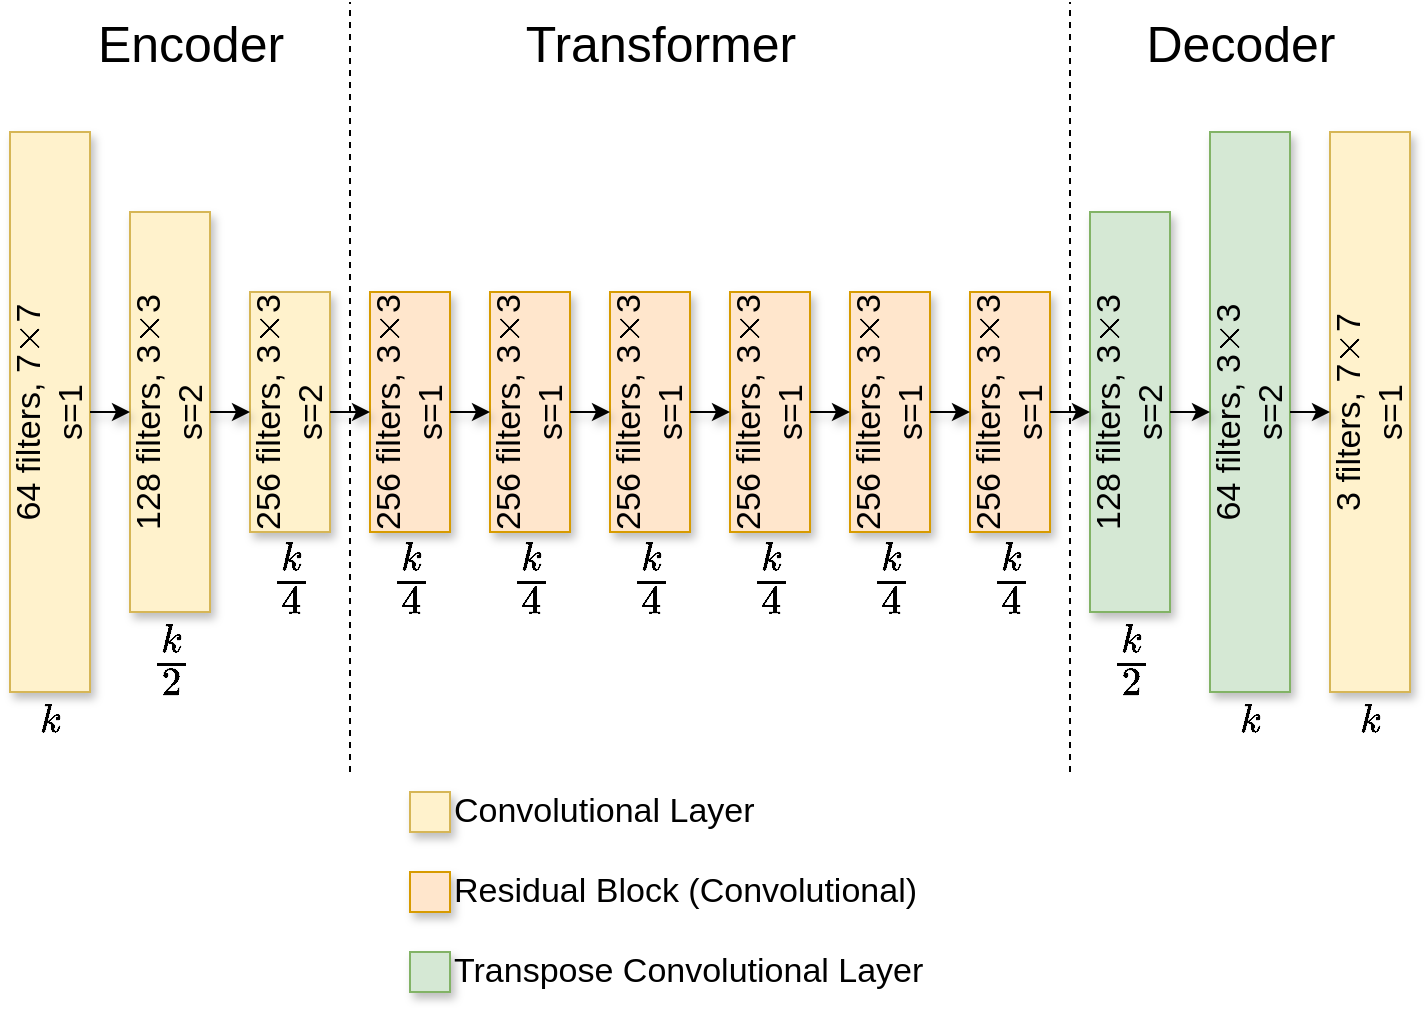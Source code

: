 <mxfile version="22.1.21" type="github">
  <diagram name="Page-1" id="YvsWlIr5kFeMnCdXH-4M">
    <mxGraphModel dx="2476" dy="855" grid="1" gridSize="10" guides="1" tooltips="1" connect="1" arrows="1" fold="1" page="1" pageScale="1" pageWidth="850" pageHeight="1100" math="1" shadow="0">
      <root>
        <mxCell id="0" />
        <mxCell id="1" parent="0" />
        <mxCell id="oD_eJIm5UnqlN1Q406x1-1" value="64 filters, 7\(\times\)7&lt;br style=&quot;font-size: 17px;&quot;&gt;s=1" style="rounded=0;whiteSpace=wrap;html=1;rotation=-90;fillColor=#fff2cc;strokeColor=#d6b656;shadow=1;fontSize=17;" parent="1" vertex="1">
          <mxGeometry x="-340" y="480" width="280" height="40" as="geometry" />
        </mxCell>
        <mxCell id="oD_eJIm5UnqlN1Q406x1-9" value="128 filters, 3\(\times\)3&lt;br style=&quot;font-size: 17px;&quot;&gt;s=2" style="rounded=0;whiteSpace=wrap;html=1;rotation=-90;fillColor=#fff2cc;strokeColor=#d6b656;shadow=1;fontSize=17;" parent="1" vertex="1">
          <mxGeometry x="-240" y="480" width="200" height="40" as="geometry" />
        </mxCell>
        <mxCell id="oD_eJIm5UnqlN1Q406x1-10" value="256 filters, 3\(\times\)3&lt;br style=&quot;font-size: 17px;&quot;&gt;s=2" style="rounded=0;whiteSpace=wrap;html=1;rotation=-90;fillColor=#fff2cc;strokeColor=#d6b656;shadow=1;fontSize=17;" parent="1" vertex="1">
          <mxGeometry x="-140" y="480" width="120" height="40" as="geometry" />
        </mxCell>
        <mxCell id="oD_eJIm5UnqlN1Q406x1-11" value="256 filters, 3\(\times\)3&lt;br style=&quot;font-size: 17px;&quot;&gt;s=1" style="rounded=0;whiteSpace=wrap;html=1;rotation=-90;fillColor=#ffe6cc;strokeColor=#d79b00;shadow=1;fontSize=17;" parent="1" vertex="1">
          <mxGeometry x="-80" y="480" width="120" height="40" as="geometry" />
        </mxCell>
        <mxCell id="oD_eJIm5UnqlN1Q406x1-12" value="256 filters, 3\(\times\)3&lt;br style=&quot;font-size: 17px;&quot;&gt;s=1" style="rounded=0;whiteSpace=wrap;html=1;rotation=-90;fillColor=#ffe6cc;strokeColor=#d79b00;shadow=1;fontSize=17;" parent="1" vertex="1">
          <mxGeometry x="-20" y="480" width="120" height="40" as="geometry" />
        </mxCell>
        <mxCell id="oD_eJIm5UnqlN1Q406x1-13" value="256 filters, 3\(\times\)3&lt;br style=&quot;font-size: 17px;&quot;&gt;s=1" style="rounded=0;whiteSpace=wrap;html=1;rotation=-90;fillColor=#ffe6cc;strokeColor=#d79b00;shadow=1;fontSize=17;" parent="1" vertex="1">
          <mxGeometry x="40" y="480" width="120" height="40" as="geometry" />
        </mxCell>
        <mxCell id="oD_eJIm5UnqlN1Q406x1-14" value="256 filters, 3\(\times\)3&lt;br style=&quot;font-size: 17px;&quot;&gt;s=1" style="rounded=0;whiteSpace=wrap;html=1;rotation=-90;fillColor=#ffe6cc;strokeColor=#d79b00;shadow=1;fontSize=17;" parent="1" vertex="1">
          <mxGeometry x="100" y="480" width="120" height="40" as="geometry" />
        </mxCell>
        <mxCell id="oD_eJIm5UnqlN1Q406x1-15" value="256 filters, 3\(\times\)3&lt;br style=&quot;font-size: 17px;&quot;&gt;s=1" style="rounded=0;whiteSpace=wrap;html=1;rotation=-90;fillColor=#ffe6cc;strokeColor=#d79b00;shadow=1;fontSize=17;" parent="1" vertex="1">
          <mxGeometry x="160" y="480" width="120" height="40" as="geometry" />
        </mxCell>
        <mxCell id="oD_eJIm5UnqlN1Q406x1-16" value="256 filters, 3\(\times\)3&lt;br style=&quot;font-size: 17px;&quot;&gt;s=1" style="rounded=0;whiteSpace=wrap;html=1;rotation=-90;fillColor=#ffe6cc;strokeColor=#d79b00;shadow=1;fontSize=17;" parent="1" vertex="1">
          <mxGeometry x="220" y="480" width="120" height="40" as="geometry" />
        </mxCell>
        <mxCell id="oD_eJIm5UnqlN1Q406x1-17" value="128 filters, 3\(\times\)3&lt;br style=&quot;font-size: 17px;&quot;&gt;s=2" style="rounded=0;whiteSpace=wrap;html=1;rotation=-90;fillColor=#d5e8d4;strokeColor=#82b366;shadow=1;fontSize=17;" parent="1" vertex="1">
          <mxGeometry x="240" y="480" width="200" height="40" as="geometry" />
        </mxCell>
        <mxCell id="oD_eJIm5UnqlN1Q406x1-19" value="64 filters, 3\(\times\)3&lt;br style=&quot;font-size: 17px;&quot;&gt;s=2" style="rounded=0;whiteSpace=wrap;html=1;rotation=-90;fillColor=#d5e8d4;strokeColor=#82b366;shadow=1;fontSize=17;" parent="1" vertex="1">
          <mxGeometry x="260" y="480" width="280" height="40" as="geometry" />
        </mxCell>
        <mxCell id="oD_eJIm5UnqlN1Q406x1-20" value="3 filters, 7\(\times\)7&lt;br style=&quot;font-size: 17px;&quot;&gt;s=1" style="rounded=0;whiteSpace=wrap;html=1;rotation=-90;fillColor=#fff2cc;strokeColor=#d6b656;shadow=1;fontSize=17;" parent="1" vertex="1">
          <mxGeometry x="320" y="480" width="280" height="40" as="geometry" />
        </mxCell>
        <mxCell id="oD_eJIm5UnqlN1Q406x1-21" value="`k`" style="text;html=1;align=center;verticalAlign=middle;resizable=0;points=[];autosize=1;strokeColor=none;fillColor=none;shadow=1;fontSize=17;" parent="1" vertex="1">
          <mxGeometry x="-220" y="640" width="40" height="30" as="geometry" />
        </mxCell>
        <mxCell id="oD_eJIm5UnqlN1Q406x1-22" value="\(\cfrac{k}{2}\)" style="text;html=1;align=center;verticalAlign=middle;resizable=0;points=[];autosize=1;strokeColor=none;fillColor=none;shadow=1;fontSize=17;" parent="1" vertex="1">
          <mxGeometry x="-205" y="610" width="130" height="30" as="geometry" />
        </mxCell>
        <mxCell id="oD_eJIm5UnqlN1Q406x1-23" value="\(\cfrac{k}{4}\)" style="text;html=1;align=center;verticalAlign=middle;resizable=0;points=[];autosize=1;strokeColor=none;fillColor=none;shadow=1;fontSize=17;" parent="1" vertex="1">
          <mxGeometry x="-145" y="570" width="130" height="30" as="geometry" />
        </mxCell>
        <mxCell id="oD_eJIm5UnqlN1Q406x1-24" value="\(\cfrac{k}{4}\)" style="text;html=1;align=center;verticalAlign=middle;resizable=0;points=[];autosize=1;strokeColor=none;fillColor=none;shadow=1;fontSize=17;" parent="1" vertex="1">
          <mxGeometry x="-85" y="570" width="130" height="30" as="geometry" />
        </mxCell>
        <mxCell id="oD_eJIm5UnqlN1Q406x1-25" value="\(\cfrac{k}{4}\)" style="text;html=1;align=center;verticalAlign=middle;resizable=0;points=[];autosize=1;strokeColor=none;fillColor=none;shadow=1;fontSize=17;" parent="1" vertex="1">
          <mxGeometry x="-25" y="570" width="130" height="30" as="geometry" />
        </mxCell>
        <mxCell id="oD_eJIm5UnqlN1Q406x1-26" value="\(\cfrac{k}{4}\)" style="text;html=1;align=center;verticalAlign=middle;resizable=0;points=[];autosize=1;strokeColor=none;fillColor=none;shadow=1;fontSize=17;" parent="1" vertex="1">
          <mxGeometry x="35" y="570" width="130" height="30" as="geometry" />
        </mxCell>
        <mxCell id="oD_eJIm5UnqlN1Q406x1-27" value="\(\cfrac{k}{4}\)" style="text;html=1;align=center;verticalAlign=middle;resizable=0;points=[];autosize=1;strokeColor=none;fillColor=none;shadow=1;fontSize=17;" parent="1" vertex="1">
          <mxGeometry x="95" y="570" width="130" height="30" as="geometry" />
        </mxCell>
        <mxCell id="oD_eJIm5UnqlN1Q406x1-28" value="\(\cfrac{k}{4}\)" style="text;html=1;align=center;verticalAlign=middle;resizable=0;points=[];autosize=1;strokeColor=none;fillColor=none;shadow=1;fontSize=17;" parent="1" vertex="1">
          <mxGeometry x="155" y="570" width="130" height="30" as="geometry" />
        </mxCell>
        <mxCell id="oD_eJIm5UnqlN1Q406x1-29" value="\(\cfrac{k}{4}\)" style="text;html=1;align=center;verticalAlign=middle;resizable=0;points=[];autosize=1;strokeColor=none;fillColor=none;shadow=1;fontSize=17;" parent="1" vertex="1">
          <mxGeometry x="215" y="570" width="130" height="30" as="geometry" />
        </mxCell>
        <mxCell id="oD_eJIm5UnqlN1Q406x1-30" value="\(\cfrac{k}{2}\)" style="text;html=1;align=center;verticalAlign=middle;resizable=0;points=[];autosize=1;strokeColor=none;fillColor=none;shadow=1;fontSize=17;" parent="1" vertex="1">
          <mxGeometry x="275" y="610" width="130" height="30" as="geometry" />
        </mxCell>
        <mxCell id="oD_eJIm5UnqlN1Q406x1-31" value="`k`" style="text;html=1;align=center;verticalAlign=middle;resizable=0;points=[];autosize=1;strokeColor=none;fillColor=none;shadow=1;fontSize=17;" parent="1" vertex="1">
          <mxGeometry x="380" y="640" width="40" height="30" as="geometry" />
        </mxCell>
        <mxCell id="oD_eJIm5UnqlN1Q406x1-32" value="`k`" style="text;html=1;align=center;verticalAlign=middle;resizable=0;points=[];autosize=1;strokeColor=none;fillColor=none;shadow=1;fontSize=17;" parent="1" vertex="1">
          <mxGeometry x="440" y="640" width="40" height="30" as="geometry" />
        </mxCell>
        <mxCell id="oD_eJIm5UnqlN1Q406x1-33" value="" style="endArrow=classic;html=1;rounded=0;shadow=1;fontSize=17;" parent="1" source="oD_eJIm5UnqlN1Q406x1-1" target="oD_eJIm5UnqlN1Q406x1-9" edge="1">
          <mxGeometry width="50" height="50" relative="1" as="geometry">
            <mxPoint x="50" y="620" as="sourcePoint" />
            <mxPoint x="100" y="570" as="targetPoint" />
          </mxGeometry>
        </mxCell>
        <mxCell id="oD_eJIm5UnqlN1Q406x1-34" value="" style="endArrow=classic;html=1;rounded=0;exitX=0.5;exitY=1;exitDx=0;exitDy=0;shadow=1;fontSize=17;" parent="1" source="oD_eJIm5UnqlN1Q406x1-9" target="oD_eJIm5UnqlN1Q406x1-10" edge="1">
          <mxGeometry width="50" height="50" relative="1" as="geometry">
            <mxPoint x="-170" y="510" as="sourcePoint" />
            <mxPoint x="-150" y="510" as="targetPoint" />
          </mxGeometry>
        </mxCell>
        <mxCell id="oD_eJIm5UnqlN1Q406x1-35" value="" style="endArrow=classic;html=1;rounded=0;exitX=0.5;exitY=1;exitDx=0;exitDy=0;entryX=0.5;entryY=0;entryDx=0;entryDy=0;shadow=1;fontSize=17;" parent="1" source="oD_eJIm5UnqlN1Q406x1-10" target="oD_eJIm5UnqlN1Q406x1-11" edge="1">
          <mxGeometry width="50" height="50" relative="1" as="geometry">
            <mxPoint x="-160" y="520" as="sourcePoint" />
            <mxPoint x="-140" y="520" as="targetPoint" />
          </mxGeometry>
        </mxCell>
        <mxCell id="oD_eJIm5UnqlN1Q406x1-36" value="" style="endArrow=classic;html=1;rounded=0;entryX=0.5;entryY=0;entryDx=0;entryDy=0;exitX=0.5;exitY=1;exitDx=0;exitDy=0;shadow=1;fontSize=17;" parent="1" source="oD_eJIm5UnqlN1Q406x1-11" target="oD_eJIm5UnqlN1Q406x1-12" edge="1">
          <mxGeometry width="50" height="50" relative="1" as="geometry">
            <mxPoint x="-150" y="530" as="sourcePoint" />
            <mxPoint x="-130" y="530" as="targetPoint" />
          </mxGeometry>
        </mxCell>
        <mxCell id="oD_eJIm5UnqlN1Q406x1-37" value="" style="endArrow=classic;html=1;rounded=0;entryX=0.5;entryY=0;entryDx=0;entryDy=0;exitX=0.5;exitY=1;exitDx=0;exitDy=0;shadow=1;fontSize=17;" parent="1" source="oD_eJIm5UnqlN1Q406x1-12" target="oD_eJIm5UnqlN1Q406x1-13" edge="1">
          <mxGeometry width="50" height="50" relative="1" as="geometry">
            <mxPoint x="-140" y="540" as="sourcePoint" />
            <mxPoint x="-120" y="540" as="targetPoint" />
          </mxGeometry>
        </mxCell>
        <mxCell id="oD_eJIm5UnqlN1Q406x1-38" value="" style="endArrow=classic;html=1;rounded=0;exitX=0.5;exitY=1;exitDx=0;exitDy=0;entryX=0.5;entryY=0;entryDx=0;entryDy=0;shadow=1;fontSize=17;" parent="1" source="oD_eJIm5UnqlN1Q406x1-13" target="oD_eJIm5UnqlN1Q406x1-14" edge="1">
          <mxGeometry width="50" height="50" relative="1" as="geometry">
            <mxPoint x="-130" y="550" as="sourcePoint" />
            <mxPoint x="-110" y="550" as="targetPoint" />
          </mxGeometry>
        </mxCell>
        <mxCell id="oD_eJIm5UnqlN1Q406x1-39" value="" style="endArrow=classic;html=1;rounded=0;exitX=0.5;exitY=1;exitDx=0;exitDy=0;entryX=0.5;entryY=0;entryDx=0;entryDy=0;shadow=1;fontSize=17;" parent="1" source="oD_eJIm5UnqlN1Q406x1-14" target="oD_eJIm5UnqlN1Q406x1-15" edge="1">
          <mxGeometry width="50" height="50" relative="1" as="geometry">
            <mxPoint x="130" y="510" as="sourcePoint" />
            <mxPoint x="150" y="510" as="targetPoint" />
          </mxGeometry>
        </mxCell>
        <mxCell id="oD_eJIm5UnqlN1Q406x1-40" value="" style="endArrow=classic;html=1;rounded=0;exitX=0.5;exitY=1;exitDx=0;exitDy=0;entryX=0.5;entryY=0;entryDx=0;entryDy=0;shadow=1;fontSize=17;" parent="1" source="oD_eJIm5UnqlN1Q406x1-15" target="oD_eJIm5UnqlN1Q406x1-16" edge="1">
          <mxGeometry width="50" height="50" relative="1" as="geometry">
            <mxPoint x="140" y="520" as="sourcePoint" />
            <mxPoint x="160" y="520" as="targetPoint" />
          </mxGeometry>
        </mxCell>
        <mxCell id="oD_eJIm5UnqlN1Q406x1-41" value="" style="endArrow=classic;html=1;rounded=0;exitX=0.5;exitY=1;exitDx=0;exitDy=0;entryX=0.5;entryY=0;entryDx=0;entryDy=0;shadow=1;fontSize=17;" parent="1" source="oD_eJIm5UnqlN1Q406x1-16" target="oD_eJIm5UnqlN1Q406x1-17" edge="1">
          <mxGeometry width="50" height="50" relative="1" as="geometry">
            <mxPoint x="150" y="530" as="sourcePoint" />
            <mxPoint x="170" y="530" as="targetPoint" />
          </mxGeometry>
        </mxCell>
        <mxCell id="oD_eJIm5UnqlN1Q406x1-42" value="" style="endArrow=classic;html=1;rounded=0;exitX=0.5;exitY=1;exitDx=0;exitDy=0;entryX=0.5;entryY=0;entryDx=0;entryDy=0;shadow=1;fontSize=17;" parent="1" source="oD_eJIm5UnqlN1Q406x1-17" target="oD_eJIm5UnqlN1Q406x1-19" edge="1">
          <mxGeometry width="50" height="50" relative="1" as="geometry">
            <mxPoint x="310" y="510" as="sourcePoint" />
            <mxPoint x="330" y="510" as="targetPoint" />
          </mxGeometry>
        </mxCell>
        <mxCell id="oD_eJIm5UnqlN1Q406x1-44" value="" style="endArrow=classic;html=1;rounded=0;exitX=0.5;exitY=1;exitDx=0;exitDy=0;entryX=0.5;entryY=0;entryDx=0;entryDy=0;shadow=1;fontSize=17;" parent="1" source="oD_eJIm5UnqlN1Q406x1-19" target="oD_eJIm5UnqlN1Q406x1-20" edge="1">
          <mxGeometry width="50" height="50" relative="1" as="geometry">
            <mxPoint x="370" y="510" as="sourcePoint" />
            <mxPoint x="390" y="510" as="targetPoint" />
          </mxGeometry>
        </mxCell>
        <mxCell id="oD_eJIm5UnqlN1Q406x1-45" value="Convolutional Layer" style="rounded=0;html=1;rotation=0;fillColor=#fff2cc;strokeColor=#d6b656;shadow=1;fontSize=17;labelPosition=right;verticalLabelPosition=middle;align=left;verticalAlign=middle;" parent="1" vertex="1">
          <mxGeometry x="-20" y="690" width="20" height="20" as="geometry" />
        </mxCell>
        <mxCell id="oD_eJIm5UnqlN1Q406x1-46" value="Residual Block&amp;nbsp;&lt;span style=&quot;&quot;&gt;(Convolutional)&lt;/span&gt;" style="rounded=0;html=1;rotation=0;fillColor=#ffe6cc;strokeColor=#d79b00;shadow=1;fontSize=17;labelPosition=right;verticalLabelPosition=middle;align=left;verticalAlign=middle;" parent="1" vertex="1">
          <mxGeometry x="-20" y="730" width="20" height="20" as="geometry" />
        </mxCell>
        <mxCell id="oD_eJIm5UnqlN1Q406x1-47" value="Transpose Convolutional Layer" style="rounded=0;html=1;rotation=0;fillColor=#d5e8d4;strokeColor=#82b366;shadow=1;fontSize=17;labelPosition=right;verticalLabelPosition=middle;align=left;verticalAlign=middle;" parent="1" vertex="1">
          <mxGeometry x="-20" y="770" width="20" height="20" as="geometry" />
        </mxCell>
        <mxCell id="oD_eJIm5UnqlN1Q406x1-53" value="&lt;font style=&quot;font-size: 25px;&quot;&gt;Encoder&lt;/font&gt;" style="text;html=1;align=center;verticalAlign=middle;resizable=0;points=[];autosize=1;strokeColor=none;fillColor=none;fontSize=25;fontStyle=0" parent="1" vertex="1">
          <mxGeometry x="-190" y="295" width="120" height="40" as="geometry" />
        </mxCell>
        <mxCell id="oD_eJIm5UnqlN1Q406x1-54" value="&lt;font style=&quot;font-size: 25px;&quot;&gt;Transformer&lt;/font&gt;" style="text;html=1;align=center;verticalAlign=middle;resizable=0;points=[];autosize=1;strokeColor=none;fillColor=none;fontSize=25;fontStyle=0" parent="1" vertex="1">
          <mxGeometry x="25" y="295" width="160" height="40" as="geometry" />
        </mxCell>
        <mxCell id="oD_eJIm5UnqlN1Q406x1-55" value="&lt;font style=&quot;font-size: 25px;&quot;&gt;Decoder&lt;/font&gt;" style="text;html=1;align=center;verticalAlign=middle;resizable=0;points=[];autosize=1;strokeColor=none;fillColor=none;fontSize=25;fontStyle=0" parent="1" vertex="1">
          <mxGeometry x="335" y="295" width="120" height="40" as="geometry" />
        </mxCell>
        <mxCell id="hxgJE08agkI_yseoV952-1" value="" style="endArrow=none;dashed=1;html=1;rounded=0;" edge="1" parent="1">
          <mxGeometry width="50" height="50" relative="1" as="geometry">
            <mxPoint x="-50" y="680" as="sourcePoint" />
            <mxPoint x="-50" y="295" as="targetPoint" />
          </mxGeometry>
        </mxCell>
        <mxCell id="hxgJE08agkI_yseoV952-2" value="" style="endArrow=none;dashed=1;html=1;rounded=0;" edge="1" parent="1">
          <mxGeometry width="50" height="50" relative="1" as="geometry">
            <mxPoint x="310" y="680" as="sourcePoint" />
            <mxPoint x="310" y="295" as="targetPoint" />
          </mxGeometry>
        </mxCell>
      </root>
    </mxGraphModel>
  </diagram>
</mxfile>
